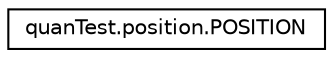 digraph "Graphical Class Hierarchy"
{
 // LATEX_PDF_SIZE
  edge [fontname="Helvetica",fontsize="10",labelfontname="Helvetica",labelfontsize="10"];
  node [fontname="Helvetica",fontsize="10",shape=record];
  rankdir="LR";
  Node0 [label="quanTest.position.POSITION",height=0.2,width=0.4,color="black", fillcolor="white", style="filled",URL="$classquanTest_1_1position_1_1POSITION.html",tooltip=" "];
}
